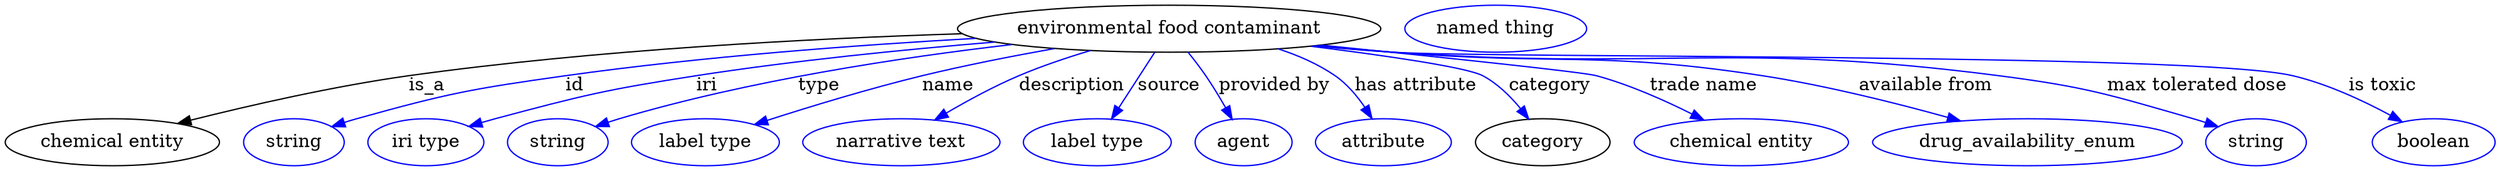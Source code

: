 digraph {
	graph [bb="0,0,1901.7,123"];
	node [label="\N"];
	"environmental food contaminant"	[height=0.5,
		label="environmental food contaminant",
		pos="889.89,105",
		width=4.4954];
	"chemical entity"	[height=0.5,
		pos="81.893,18",
		width=2.2748];
	"environmental food contaminant" -> "chemical entity"	[label=is_a,
		lp="321.89,61.5",
		pos="e,131.75,32.407 731.44,101.21 614.03,97.508 450.37,88.918 307.89,69 250.91,61.034 186.98,46.34 141.69,34.934"];
	id	[color=blue,
		height=0.5,
		label=string,
		pos="219.89,18",
		width=1.0652];
	"environmental food contaminant" -> id	[color=blue,
		label=id,
		lp="434.89,61.5",
		pos="e,248.88,29.984 742.17,97.625 651.23,92.508 532.44,83.681 427.89,69 355.99,58.904 337.83,55.499 267.89,36 264.78,35.133 261.59,34.168 \
258.39,33.151",
		style=solid];
	iri	[color=blue,
		height=0.5,
		label="iri type",
		pos="320.89,18",
		width=1.2277];
	"environmental food contaminant" -> iri	[color=blue,
		label=iri,
		lp="535.89,61.5",
		pos="e,354.17,30.005 756.19,94.798 687.68,89.142 603.07,80.701 527.89,69 459.16,58.301 442.14,53.797 374.89,36 371.31,35.052 367.61,34.014 \
363.9,32.933",
		style=solid];
	type	[color=blue,
		height=0.5,
		label=string,
		pos="421.89,18",
		width=1.0652];
	"environmental food contaminant" -> type	[color=blue,
		label=type,
		lp="621.89,61.5",
		pos="e,450.55,29.968 769.66,92.879 684.44,82.999 568.08,65.436 468.89,36 465.99,35.139 463.01,34.197 460.02,33.212",
		style=solid];
	name	[color=blue,
		height=0.5,
		label="label type",
		pos="534.89,18",
		width=1.5707];
	"environmental food contaminant" -> name	[color=blue,
		label=name,
		lp="720.89,61.5",
		pos="e,572.48,31.607 801.96,89.778 769.98,84.064 733.65,76.941 700.89,69 660.47,59.2 615.31,45.409 582.31,34.792",
		style=solid];
	description	[color=blue,
		height=0.5,
		label="narrative text",
		pos="684.89,18",
		width=2.0943];
	"environmental food contaminant" -> description	[color=blue,
		label=description,
		lp="815.39,61.5",
		pos="e,710.54,35.167 829.65,88.279 811.75,82.912 792.28,76.377 774.89,69 755.87,60.93 735.68,49.953 719.25,40.34",
		style=solid];
	source	[color=blue,
		height=0.5,
		label="label type",
		pos="834.89,18",
		width=1.5707];
	"environmental food contaminant" -> source	[color=blue,
		label=source,
		lp="889.89,61.5",
		pos="e,845.82,35.885 878.76,86.799 870.88,74.622 860.19,58.089 851.33,44.398",
		style=solid];
	"provided by"	[color=blue,
		height=0.5,
		label=agent,
		pos="946.89,18",
		width=1.0291];
	"environmental food contaminant" -> "provided by"	[color=blue,
		label="provided by",
		lp="970.39,61.5",
		pos="e,938.09,35.59 904.38,86.943 908.89,81.359 913.76,75.036 917.89,69 923.19,61.262 928.48,52.512 933.07,44.519",
		style=solid];
	"has attribute"	[color=blue,
		height=0.5,
		label=attribute,
		pos="1053.9,18",
		width=1.4443];
	"environmental food contaminant" -> "has attribute"	[color=blue,
		label="has attribute",
		lp="1078.9,61.5",
		pos="e,1045.1,36.182 973.36,89.548 988.66,84.585 1003.9,77.928 1016.9,69 1026,62.769 1033.7,53.565 1039.7,44.747",
		style=solid];
	category	[height=0.5,
		pos="1174.9,18",
		width=1.4263];
	"environmental food contaminant" -> category	[color=blue,
		label=category,
		lp="1180.4,61.5",
		pos="e,1164.4,35.743 998.31,91.603 1056.1,84.382 1117.8,75.457 1129.9,69 1141,63.033 1150.8,53.169 1158.4,43.771",
		style=solid];
	"trade name"	[color=blue,
		height=0.5,
		label="chemical entity",
		pos="1325.9,18",
		width=2.2748];
	"environmental food contaminant" -> "trade name"	[color=blue,
		label="trade name",
		lp="1297.9,61.5",
		pos="e,1297.4,35.003 1006,92.415 1095.4,83.346 1205.6,71.814 1215.9,69 1241,62.142 1267.6,50.195 1288.3,39.7",
		style=solid];
	"available from"	[color=blue,
		height=0.5,
		label=drug_availability_enum,
		pos="1543.9,18",
		width=3.2858];
	"environmental food contaminant" -> "available from"	[color=blue,
		label="available from",
		lp="1467.4,61.5",
		pos="e,1493.2,34.31 1003.2,92.091 1022.1,90.269 1041.6,88.499 1059.9,87 1185.5,76.728 1218.3,88.29 1342.9,69 1390.7,61.592 1443.8,48.153 \
1483.4,37.072",
		style=solid];
	"max tolerated dose"	[color=blue,
		height=0.5,
		label=string,
		pos="1718.9,18",
		width=1.0652];
	"environmental food contaminant" -> "max tolerated dose"	[color=blue,
		label="max tolerated dose",
		lp="1674.9,61.5",
		pos="e,1689.9,29.908 1001.4,91.873 1020.9,90.033 1041,88.314 1059.9,87 1265.3,72.748 1318.7,95.516 1522.9,69 1589.7,60.322 1606.1,54.617 \
1670.9,36 1674,35.109 1677.2,34.126 1680.4,33.096",
		style=solid];
	"is toxic"	[color=blue,
		height=0.5,
		label=boolean,
		pos="1854.9,18",
		width=1.2999];
	"environmental food contaminant" -> "is toxic"	[color=blue,
		label="is toxic",
		lp="1815.9,61.5",
		pos="e,1830.9,33.747 999.99,91.798 1019.9,89.931 1040.5,88.221 1059.9,87 1136.2,82.192 1673.5,86.556 1747.9,69 1774,62.836 1801.4,49.896 \
1821.9,38.724",
		style=solid];
	"named thing_category"	[color=blue,
		height=0.5,
		label="named thing",
		pos="1138.9,105",
		width=1.9318];
}
